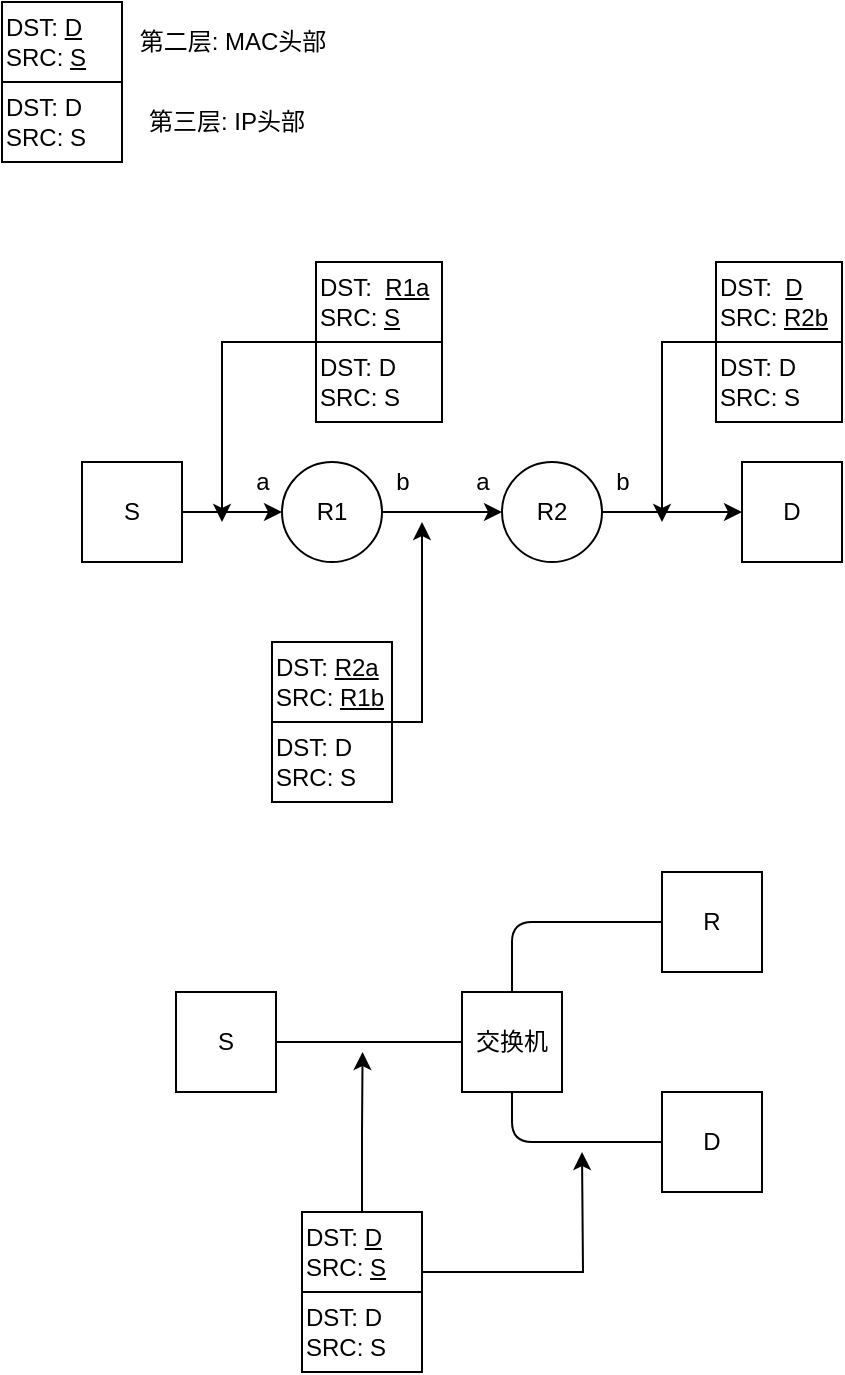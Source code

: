 <mxfile version="14.2.6" type="github">
  <diagram id="C8N531PrXaPBDPDHlK4V" name="Page-1">
    <mxGraphModel dx="818" dy="472" grid="1" gridSize="10" guides="1" tooltips="1" connect="1" arrows="1" fold="1" page="1" pageScale="1" pageWidth="827" pageHeight="1169" math="0" shadow="0">
      <root>
        <mxCell id="0" />
        <mxCell id="1" parent="0" />
        <mxCell id="0T_iKl2mhXwXP4Xsc4Me-2" value="DST: &lt;u&gt;D&lt;/u&gt;&lt;br&gt;SRC: &lt;u&gt;S&lt;/u&gt;" style="rounded=0;whiteSpace=wrap;html=1;align=left;" vertex="1" parent="1">
          <mxGeometry x="70" y="360" width="60" height="40" as="geometry" />
        </mxCell>
        <mxCell id="0T_iKl2mhXwXP4Xsc4Me-14" value="" style="edgeStyle=orthogonalEdgeStyle;rounded=0;orthogonalLoop=1;jettySize=auto;html=1;" edge="1" parent="1" source="0T_iKl2mhXwXP4Xsc4Me-3" target="0T_iKl2mhXwXP4Xsc4Me-12">
          <mxGeometry relative="1" as="geometry" />
        </mxCell>
        <mxCell id="0T_iKl2mhXwXP4Xsc4Me-3" value="R1" style="ellipse;whiteSpace=wrap;html=1;aspect=fixed;" vertex="1" parent="1">
          <mxGeometry x="210" y="590" width="50" height="50" as="geometry" />
        </mxCell>
        <mxCell id="0T_iKl2mhXwXP4Xsc4Me-13" value="" style="edgeStyle=orthogonalEdgeStyle;rounded=0;orthogonalLoop=1;jettySize=auto;html=1;" edge="1" parent="1" source="0T_iKl2mhXwXP4Xsc4Me-4" target="0T_iKl2mhXwXP4Xsc4Me-3">
          <mxGeometry relative="1" as="geometry" />
        </mxCell>
        <mxCell id="0T_iKl2mhXwXP4Xsc4Me-4" value="S" style="whiteSpace=wrap;html=1;aspect=fixed;" vertex="1" parent="1">
          <mxGeometry x="110" y="590" width="50" height="50" as="geometry" />
        </mxCell>
        <mxCell id="0T_iKl2mhXwXP4Xsc4Me-6" value="D" style="whiteSpace=wrap;html=1;aspect=fixed;" vertex="1" parent="1">
          <mxGeometry x="440" y="590" width="50" height="50" as="geometry" />
        </mxCell>
        <mxCell id="0T_iKl2mhXwXP4Xsc4Me-9" value="DST: D&lt;br&gt;SRC: S" style="rounded=0;whiteSpace=wrap;html=1;align=left;" vertex="1" parent="1">
          <mxGeometry x="70" y="400" width="60" height="40" as="geometry" />
        </mxCell>
        <mxCell id="0T_iKl2mhXwXP4Xsc4Me-10" value="第二层: MAC头部" style="text;html=1;align=center;verticalAlign=middle;resizable=0;points=[];autosize=1;" vertex="1" parent="1">
          <mxGeometry x="130" y="370" width="110" height="20" as="geometry" />
        </mxCell>
        <mxCell id="0T_iKl2mhXwXP4Xsc4Me-11" value="第三层: IP头部" style="text;html=1;align=center;verticalAlign=middle;resizable=0;points=[];autosize=1;" vertex="1" parent="1">
          <mxGeometry x="137" y="410" width="90" height="20" as="geometry" />
        </mxCell>
        <mxCell id="0T_iKl2mhXwXP4Xsc4Me-15" value="" style="edgeStyle=orthogonalEdgeStyle;rounded=0;orthogonalLoop=1;jettySize=auto;html=1;" edge="1" parent="1" source="0T_iKl2mhXwXP4Xsc4Me-12" target="0T_iKl2mhXwXP4Xsc4Me-6">
          <mxGeometry relative="1" as="geometry" />
        </mxCell>
        <mxCell id="0T_iKl2mhXwXP4Xsc4Me-12" value="R2" style="ellipse;whiteSpace=wrap;html=1;aspect=fixed;" vertex="1" parent="1">
          <mxGeometry x="320" y="590" width="50" height="50" as="geometry" />
        </mxCell>
        <mxCell id="0T_iKl2mhXwXP4Xsc4Me-16" value="DST:&amp;nbsp;&amp;nbsp;&lt;u&gt;R1a&lt;/u&gt;&lt;br&gt;SRC:&amp;nbsp;&lt;u&gt;S&lt;/u&gt;" style="rounded=0;whiteSpace=wrap;html=1;align=left;" vertex="1" parent="1">
          <mxGeometry x="227" y="490" width="63" height="40" as="geometry" />
        </mxCell>
        <mxCell id="0T_iKl2mhXwXP4Xsc4Me-43" style="edgeStyle=orthogonalEdgeStyle;rounded=0;orthogonalLoop=1;jettySize=auto;html=1;exitX=0;exitY=0;exitDx=0;exitDy=0;" edge="1" parent="1" source="0T_iKl2mhXwXP4Xsc4Me-17">
          <mxGeometry relative="1" as="geometry">
            <mxPoint x="180" y="620" as="targetPoint" />
            <Array as="points">
              <mxPoint x="180" y="530" />
            </Array>
          </mxGeometry>
        </mxCell>
        <mxCell id="0T_iKl2mhXwXP4Xsc4Me-17" value="DST: D&lt;br&gt;SRC: S" style="rounded=0;whiteSpace=wrap;html=1;align=left;" vertex="1" parent="1">
          <mxGeometry x="227" y="530" width="63" height="40" as="geometry" />
        </mxCell>
        <mxCell id="0T_iKl2mhXwXP4Xsc4Me-32" value="a" style="text;html=1;align=center;verticalAlign=middle;resizable=0;points=[];autosize=1;" vertex="1" parent="1">
          <mxGeometry x="190" y="590" width="20" height="20" as="geometry" />
        </mxCell>
        <mxCell id="0T_iKl2mhXwXP4Xsc4Me-33" value="b" style="text;html=1;align=center;verticalAlign=middle;resizable=0;points=[];autosize=1;" vertex="1" parent="1">
          <mxGeometry x="260" y="590" width="20" height="20" as="geometry" />
        </mxCell>
        <mxCell id="0T_iKl2mhXwXP4Xsc4Me-34" value="a" style="text;html=1;align=center;verticalAlign=middle;resizable=0;points=[];autosize=1;" vertex="1" parent="1">
          <mxGeometry x="300" y="590" width="20" height="20" as="geometry" />
        </mxCell>
        <mxCell id="0T_iKl2mhXwXP4Xsc4Me-35" value="b" style="text;html=1;align=center;verticalAlign=middle;resizable=0;points=[];autosize=1;" vertex="1" parent="1">
          <mxGeometry x="370" y="590" width="20" height="20" as="geometry" />
        </mxCell>
        <mxCell id="0T_iKl2mhXwXP4Xsc4Me-36" value="DST: &lt;u&gt;R2a&lt;/u&gt;&lt;br&gt;SRC: &lt;u&gt;R1b&lt;/u&gt;" style="rounded=0;whiteSpace=wrap;html=1;align=left;" vertex="1" parent="1">
          <mxGeometry x="205" y="680" width="60" height="40" as="geometry" />
        </mxCell>
        <mxCell id="0T_iKl2mhXwXP4Xsc4Me-39" style="edgeStyle=orthogonalEdgeStyle;rounded=0;orthogonalLoop=1;jettySize=auto;html=1;exitX=1;exitY=0;exitDx=0;exitDy=0;" edge="1" parent="1" source="0T_iKl2mhXwXP4Xsc4Me-37">
          <mxGeometry relative="1" as="geometry">
            <mxPoint x="280" y="620" as="targetPoint" />
            <Array as="points">
              <mxPoint x="280" y="720" />
            </Array>
          </mxGeometry>
        </mxCell>
        <mxCell id="0T_iKl2mhXwXP4Xsc4Me-37" value="DST: D&lt;br&gt;SRC: S" style="rounded=0;whiteSpace=wrap;html=1;align=left;" vertex="1" parent="1">
          <mxGeometry x="205" y="720" width="60" height="40" as="geometry" />
        </mxCell>
        <mxCell id="0T_iKl2mhXwXP4Xsc4Me-42" style="edgeStyle=orthogonalEdgeStyle;rounded=0;orthogonalLoop=1;jettySize=auto;html=1;exitX=0;exitY=1;exitDx=0;exitDy=0;" edge="1" parent="1" source="0T_iKl2mhXwXP4Xsc4Me-40">
          <mxGeometry relative="1" as="geometry">
            <mxPoint x="400" y="620" as="targetPoint" />
            <Array as="points">
              <mxPoint x="400" y="530" />
            </Array>
          </mxGeometry>
        </mxCell>
        <mxCell id="0T_iKl2mhXwXP4Xsc4Me-40" value="DST:&amp;nbsp;&amp;nbsp;&lt;u&gt;D&lt;/u&gt;&lt;br&gt;SRC: &lt;u&gt;R2b&lt;/u&gt;" style="rounded=0;whiteSpace=wrap;html=1;align=left;" vertex="1" parent="1">
          <mxGeometry x="427" y="490" width="63" height="40" as="geometry" />
        </mxCell>
        <mxCell id="0T_iKl2mhXwXP4Xsc4Me-41" value="DST: D&lt;br&gt;SRC: S" style="rounded=0;whiteSpace=wrap;html=1;align=left;" vertex="1" parent="1">
          <mxGeometry x="427" y="530" width="63" height="40" as="geometry" />
        </mxCell>
        <mxCell id="0T_iKl2mhXwXP4Xsc4Me-44" value="S" style="whiteSpace=wrap;html=1;aspect=fixed;" vertex="1" parent="1">
          <mxGeometry x="157" y="855" width="50" height="50" as="geometry" />
        </mxCell>
        <mxCell id="0T_iKl2mhXwXP4Xsc4Me-45" value="D" style="whiteSpace=wrap;html=1;aspect=fixed;" vertex="1" parent="1">
          <mxGeometry x="400" y="905" width="50" height="50" as="geometry" />
        </mxCell>
        <mxCell id="0T_iKl2mhXwXP4Xsc4Me-46" value="交换机" style="whiteSpace=wrap;html=1;aspect=fixed;" vertex="1" parent="1">
          <mxGeometry x="300" y="855" width="50" height="50" as="geometry" />
        </mxCell>
        <mxCell id="0T_iKl2mhXwXP4Xsc4Me-47" value="R" style="whiteSpace=wrap;html=1;aspect=fixed;" vertex="1" parent="1">
          <mxGeometry x="400" y="795" width="50" height="50" as="geometry" />
        </mxCell>
        <mxCell id="0T_iKl2mhXwXP4Xsc4Me-58" style="edgeStyle=orthogonalEdgeStyle;rounded=0;orthogonalLoop=1;jettySize=auto;html=1;exitX=0.5;exitY=0;exitDx=0;exitDy=0;" edge="1" parent="1" source="0T_iKl2mhXwXP4Xsc4Me-51">
          <mxGeometry relative="1" as="geometry">
            <mxPoint x="250.276" y="885" as="targetPoint" />
          </mxGeometry>
        </mxCell>
        <mxCell id="0T_iKl2mhXwXP4Xsc4Me-59" style="edgeStyle=orthogonalEdgeStyle;rounded=0;orthogonalLoop=1;jettySize=auto;html=1;exitX=1;exitY=0.75;exitDx=0;exitDy=0;" edge="1" parent="1" source="0T_iKl2mhXwXP4Xsc4Me-51">
          <mxGeometry relative="1" as="geometry">
            <mxPoint x="360" y="935" as="targetPoint" />
          </mxGeometry>
        </mxCell>
        <mxCell id="0T_iKl2mhXwXP4Xsc4Me-51" value="DST: &lt;u&gt;D&lt;/u&gt;&lt;br&gt;SRC: &lt;u&gt;S&lt;/u&gt;" style="rounded=0;whiteSpace=wrap;html=1;align=left;" vertex="1" parent="1">
          <mxGeometry x="220" y="965" width="60" height="40" as="geometry" />
        </mxCell>
        <mxCell id="0T_iKl2mhXwXP4Xsc4Me-52" value="DST: D&lt;br&gt;SRC: S" style="rounded=0;whiteSpace=wrap;html=1;align=left;" vertex="1" parent="1">
          <mxGeometry x="220" y="1005" width="60" height="40" as="geometry" />
        </mxCell>
        <mxCell id="0T_iKl2mhXwXP4Xsc4Me-53" value="" style="endArrow=none;html=1;exitX=1;exitY=0.5;exitDx=0;exitDy=0;entryX=0;entryY=0.5;entryDx=0;entryDy=0;" edge="1" parent="1" source="0T_iKl2mhXwXP4Xsc4Me-44" target="0T_iKl2mhXwXP4Xsc4Me-46">
          <mxGeometry width="50" height="50" relative="1" as="geometry">
            <mxPoint x="260" y="925" as="sourcePoint" />
            <mxPoint x="310" y="875" as="targetPoint" />
          </mxGeometry>
        </mxCell>
        <mxCell id="0T_iKl2mhXwXP4Xsc4Me-56" value="" style="endArrow=none;html=1;exitX=0.5;exitY=0;exitDx=0;exitDy=0;entryX=0;entryY=0.5;entryDx=0;entryDy=0;" edge="1" parent="1" source="0T_iKl2mhXwXP4Xsc4Me-46" target="0T_iKl2mhXwXP4Xsc4Me-47">
          <mxGeometry width="50" height="50" relative="1" as="geometry">
            <mxPoint x="300" y="845" as="sourcePoint" />
            <mxPoint x="350" y="795" as="targetPoint" />
            <Array as="points">
              <mxPoint x="325" y="820" />
            </Array>
          </mxGeometry>
        </mxCell>
        <mxCell id="0T_iKl2mhXwXP4Xsc4Me-57" value="" style="endArrow=none;html=1;exitX=0.5;exitY=1;exitDx=0;exitDy=0;entryX=0;entryY=0.5;entryDx=0;entryDy=0;" edge="1" parent="1" source="0T_iKl2mhXwXP4Xsc4Me-46" target="0T_iKl2mhXwXP4Xsc4Me-45">
          <mxGeometry width="50" height="50" relative="1" as="geometry">
            <mxPoint x="321" y="955" as="sourcePoint" />
            <mxPoint x="414" y="955" as="targetPoint" />
            <Array as="points">
              <mxPoint x="325" y="930" />
            </Array>
          </mxGeometry>
        </mxCell>
      </root>
    </mxGraphModel>
  </diagram>
</mxfile>
